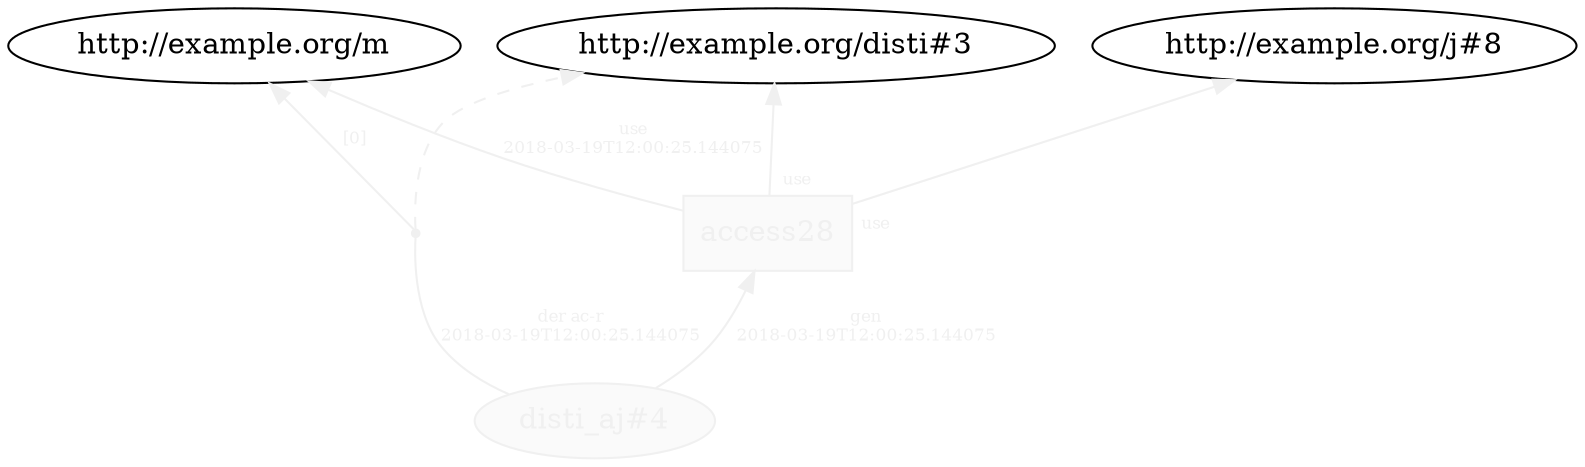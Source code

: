 digraph "PROV" { size="16,12"; rankdir="BT";
"http://example.org/disti_aj#4" [fillcolor="#FAFAFA",color="#F0F0F0",style="filled",fontcolor="#F0F0F0",label="disti_aj#4",URL="http://example.org/disti_aj#4"]
"http://example.org/access28" [fillcolor="#FAFAFA",color="#F0F0F0",shape="polygon",sides="4",style="filled",fontcolor="#F0F0F0",label="access28",URL="http://example.org/access28"]
"bn0" [shape="point",label="",fontcolor="#F0F0F0",color="#F0F0F0"]
"http://example.org/disti_aj#4" -> "bn0" [fontsize="8",distance="1.5",angle="60.0",rotation="20",label="der ac-r
2018-03-19T12:00:25.144075",arrowhead="none",fontcolor="#F0F0F0",color="#F0F0F0"]
"bn0" -> "http://example.org/disti#3" [style="dashed",fontcolor="#F0F0F0",color="#F0F0F0"]
"bn0" -> "http://example.org/m" [fontsize="8",distance="1.5",angle="60.0",rotation="20",label="[0]",fontcolor="#F0F0F0",color="#F0F0F0"]
"http://example.org/access28" -> "http://example.org/disti#3" [labelfontsize="8",labeldistance="1.5",labelangle="60.0",rotation="20",taillabel="use",fontcolor="#F0F0F0",color="#F0F0F0"]
"http://example.org/access28" -> "http://example.org/j#8" [labelfontsize="8",labeldistance="1.5",labelangle="60.0",rotation="20",taillabel="use",fontcolor="#F0F0F0",color="#F0F0F0"]
"http://example.org/access28" -> "http://example.org/m" [fontsize="8",distance="1.5",angle="60.0",rotation="20",label="use
2018-03-19T12:00:25.144075",fontcolor="#F0F0F0",color="#F0F0F0"]
"http://example.org/disti_aj#4" -> "http://example.org/access28" [fontsize="8",distance="1.5",angle="60.0",rotation="20",label="gen
2018-03-19T12:00:25.144075",fontcolor="#F0F0F0",color="#F0F0F0"]
}